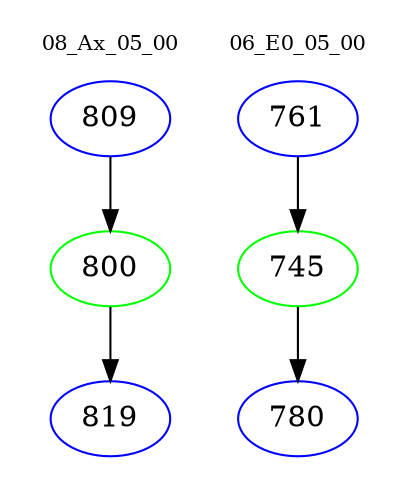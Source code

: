 digraph{
subgraph cluster_0 {
color = white
label = "08_Ax_05_00";
fontsize=10;
T0_809 [label="809", color="blue"]
T0_809 -> T0_800 [color="black"]
T0_800 [label="800", color="green"]
T0_800 -> T0_819 [color="black"]
T0_819 [label="819", color="blue"]
}
subgraph cluster_1 {
color = white
label = "06_E0_05_00";
fontsize=10;
T1_761 [label="761", color="blue"]
T1_761 -> T1_745 [color="black"]
T1_745 [label="745", color="green"]
T1_745 -> T1_780 [color="black"]
T1_780 [label="780", color="blue"]
}
}

